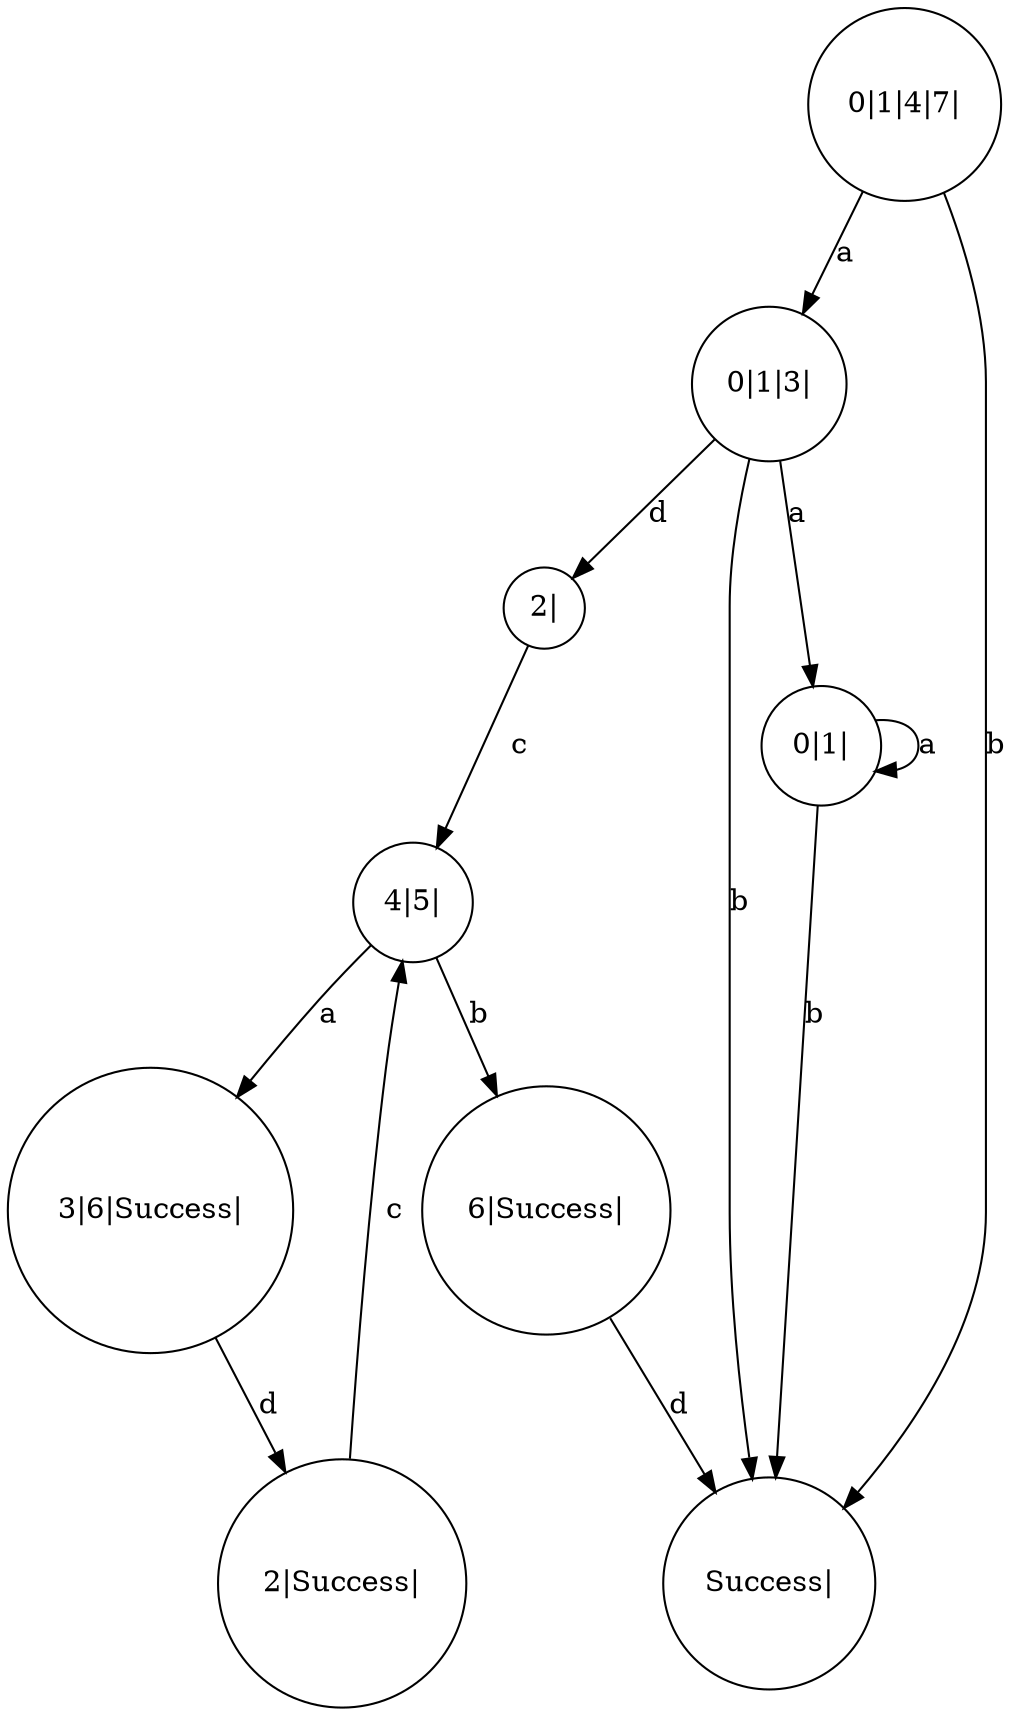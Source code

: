 digraph TestCaseD11 { 0 [shape=circle,label="0|1|4|7|"]; 1 [shape=circle,label="0|1|3|"]; 2 [shape=circle,label="Success|"]; 3 [shape=circle,label="0|1|"]; 4 [shape=circle,label="2|"]; 5 [shape=circle,label="4|5|"]; 6 [shape=circle,label="3|6|Success|"]; 7 [shape=circle,label="6|Success|"]; 8 [shape=circle,label="2|Success|"]; 0 -> 1[label="a"]; 0 -> 2[label="b"]; 1 -> 3[label="a"]; 1 -> 2[label="b"]; 1 -> 4[label="d"]; 3 -> 3[label="a"]; 3 -> 2[label="b"]; 4 -> 5[label="c"]; 5 -> 6[label="a"]; 5 -> 7[label="b"]; 6 -> 8[label="d"]; 7 -> 2[label="d"]; 8 -> 5[label="c"]; }